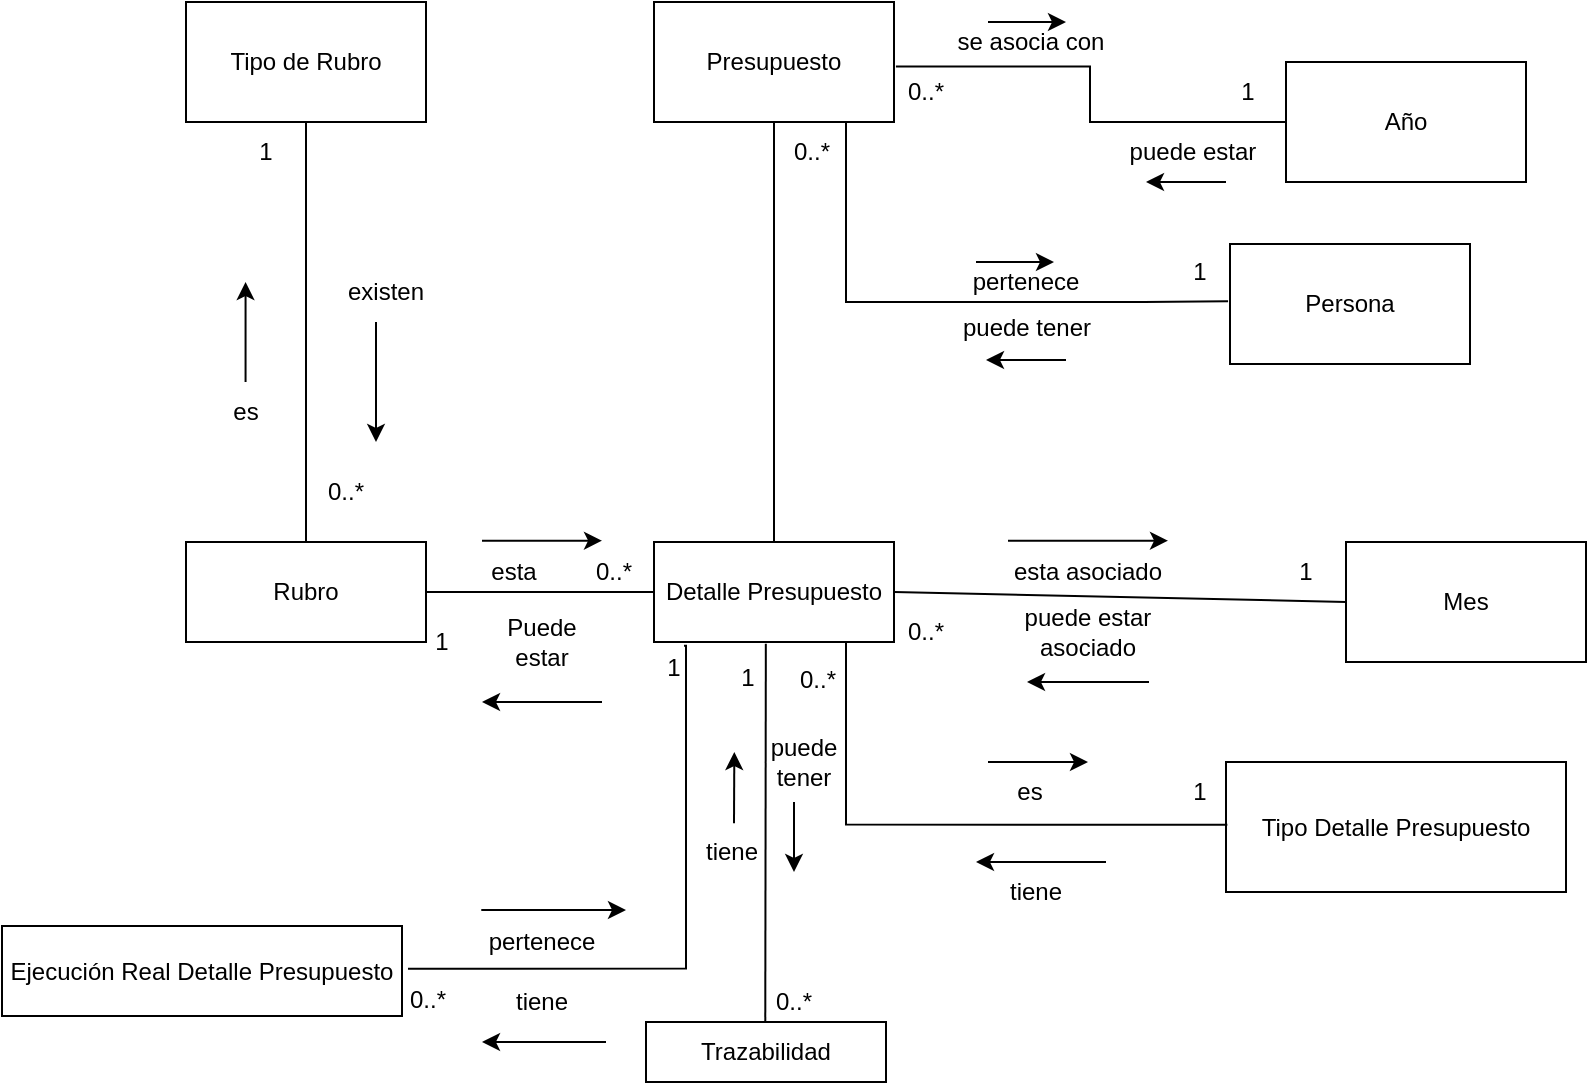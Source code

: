 <mxfile version="20.2.3" type="device"><diagram id="C5RBs43oDa-KdzZeNtuy" name="Page-1"><mxGraphModel dx="363" dy="148" grid="1" gridSize="10" guides="1" tooltips="1" connect="0" arrows="0" fold="1" page="1" pageScale="1" pageWidth="827" pageHeight="1169" math="0" shadow="0"><root><mxCell id="WIyWlLk6GJQsqaUBKTNV-0"/><mxCell id="WIyWlLk6GJQsqaUBKTNV-1" parent="WIyWlLk6GJQsqaUBKTNV-0"/><mxCell id="WJLRLvmz7m52M2c8Ak2l-0" value="Tipo de Rubro" style="rounded=0;whiteSpace=wrap;html=1;" parent="WIyWlLk6GJQsqaUBKTNV-1" vertex="1"><mxGeometry x="110" y="100" width="120" height="60" as="geometry"/></mxCell><mxCell id="WJLRLvmz7m52M2c8Ak2l-1" value="Rubro" style="rounded=0;whiteSpace=wrap;html=1;" parent="WIyWlLk6GJQsqaUBKTNV-1" vertex="1"><mxGeometry x="110" y="370" width="120" height="50" as="geometry"/></mxCell><mxCell id="WJLRLvmz7m52M2c8Ak2l-3" value="Detalle Presupuesto" style="rounded=0;whiteSpace=wrap;html=1;" parent="WIyWlLk6GJQsqaUBKTNV-1" vertex="1"><mxGeometry x="344" y="370" width="120" height="50" as="geometry"/></mxCell><mxCell id="WJLRLvmz7m52M2c8Ak2l-4" value="Mes" style="rounded=0;whiteSpace=wrap;html=1;" parent="WIyWlLk6GJQsqaUBKTNV-1" vertex="1"><mxGeometry x="690" y="370" width="120" height="60" as="geometry"/></mxCell><mxCell id="WJLRLvmz7m52M2c8Ak2l-5" value="Presupuesto" style="rounded=0;whiteSpace=wrap;html=1;" parent="WIyWlLk6GJQsqaUBKTNV-1" vertex="1"><mxGeometry x="344" y="100" width="120" height="60" as="geometry"/></mxCell><mxCell id="WJLRLvmz7m52M2c8Ak2l-6" value="Año" style="rounded=0;whiteSpace=wrap;html=1;" parent="WIyWlLk6GJQsqaUBKTNV-1" vertex="1"><mxGeometry x="660" y="130" width="120" height="60" as="geometry"/></mxCell><mxCell id="WJLRLvmz7m52M2c8Ak2l-7" value="Persona" style="rounded=0;whiteSpace=wrap;html=1;" parent="WIyWlLk6GJQsqaUBKTNV-1" vertex="1"><mxGeometry x="632" y="221" width="120" height="60" as="geometry"/></mxCell><mxCell id="WJLRLvmz7m52M2c8Ak2l-12" value="" style="endArrow=none;html=1;rounded=0;exitX=1;exitY=0.5;exitDx=0;exitDy=0;" parent="WIyWlLk6GJQsqaUBKTNV-1" source="WJLRLvmz7m52M2c8Ak2l-1" target="WJLRLvmz7m52M2c8Ak2l-3" edge="1"><mxGeometry width="50" height="50" relative="1" as="geometry"><mxPoint x="220" y="430" as="sourcePoint"/><mxPoint x="340" y="400" as="targetPoint"/></mxGeometry></mxCell><mxCell id="WJLRLvmz7m52M2c8Ak2l-13" value="0..*" style="text;html=1;strokeColor=none;fillColor=none;align=center;verticalAlign=middle;whiteSpace=wrap;rounded=0;" parent="WIyWlLk6GJQsqaUBKTNV-1" vertex="1"><mxGeometry x="160" y="330" width="60" height="30" as="geometry"/></mxCell><mxCell id="WJLRLvmz7m52M2c8Ak2l-14" value="1" style="text;html=1;strokeColor=none;fillColor=none;align=center;verticalAlign=middle;whiteSpace=wrap;rounded=0;" parent="WIyWlLk6GJQsqaUBKTNV-1" vertex="1"><mxGeometry x="120" y="160" width="60" height="30" as="geometry"/></mxCell><mxCell id="WJLRLvmz7m52M2c8Ak2l-16" value="" style="endArrow=none;html=1;rounded=0;entryX=0;entryY=0.5;entryDx=0;entryDy=0;exitX=1;exitY=0.5;exitDx=0;exitDy=0;" parent="WIyWlLk6GJQsqaUBKTNV-1" source="WJLRLvmz7m52M2c8Ak2l-3" target="WJLRLvmz7m52M2c8Ak2l-4" edge="1"><mxGeometry width="50" height="50" relative="1" as="geometry"><mxPoint x="490" y="400" as="sourcePoint"/><mxPoint x="514" y="350" as="targetPoint"/></mxGeometry></mxCell><mxCell id="WJLRLvmz7m52M2c8Ak2l-17" value="" style="endArrow=none;html=1;rounded=0;entryX=0.5;entryY=1;entryDx=0;entryDy=0;" parent="WIyWlLk6GJQsqaUBKTNV-1" source="WJLRLvmz7m52M2c8Ak2l-3" target="WJLRLvmz7m52M2c8Ak2l-5" edge="1"><mxGeometry width="50" height="50" relative="1" as="geometry"><mxPoint x="340" y="300" as="sourcePoint"/><mxPoint x="390" y="250" as="targetPoint"/></mxGeometry></mxCell><mxCell id="WJLRLvmz7m52M2c8Ak2l-18" value="" style="endArrow=none;html=1;rounded=0;exitX=0.5;exitY=0;exitDx=0;exitDy=0;" parent="WIyWlLk6GJQsqaUBKTNV-1" source="WJLRLvmz7m52M2c8Ak2l-1" target="WJLRLvmz7m52M2c8Ak2l-0" edge="1"><mxGeometry width="50" height="50" relative="1" as="geometry"><mxPoint x="340" y="300" as="sourcePoint"/><mxPoint x="390" y="250" as="targetPoint"/></mxGeometry></mxCell><mxCell id="WJLRLvmz7m52M2c8Ak2l-19" value="Tipo Detalle Presupuesto" style="rounded=0;whiteSpace=wrap;html=1;" parent="WIyWlLk6GJQsqaUBKTNV-1" vertex="1"><mxGeometry x="630" y="480" width="170" height="65" as="geometry"/></mxCell><mxCell id="WJLRLvmz7m52M2c8Ak2l-23" value="" style="endArrow=classic;html=1;rounded=0;" parent="WIyWlLk6GJQsqaUBKTNV-1" edge="1"><mxGeometry width="50" height="50" relative="1" as="geometry"><mxPoint x="205" y="260" as="sourcePoint"/><mxPoint x="205" y="320" as="targetPoint"/></mxGeometry></mxCell><mxCell id="WJLRLvmz7m52M2c8Ak2l-25" value="existen" style="text;html=1;strokeColor=none;fillColor=none;align=center;verticalAlign=middle;whiteSpace=wrap;rounded=0;" parent="WIyWlLk6GJQsqaUBKTNV-1" vertex="1"><mxGeometry x="180" y="230" width="60" height="30" as="geometry"/></mxCell><mxCell id="WJLRLvmz7m52M2c8Ak2l-28" value="es" style="text;html=1;strokeColor=none;fillColor=none;align=center;verticalAlign=middle;whiteSpace=wrap;rounded=0;" parent="WIyWlLk6GJQsqaUBKTNV-1" vertex="1"><mxGeometry x="110" y="290" width="60" height="30" as="geometry"/></mxCell><mxCell id="WJLRLvmz7m52M2c8Ak2l-29" value="" style="endArrow=classic;html=1;rounded=0;" parent="WIyWlLk6GJQsqaUBKTNV-1" edge="1"><mxGeometry width="50" height="50" relative="1" as="geometry"><mxPoint x="139.78" y="290" as="sourcePoint"/><mxPoint x="139.78" y="240" as="targetPoint"/><Array as="points"><mxPoint x="139.78" y="280"/></Array></mxGeometry></mxCell><mxCell id="WJLRLvmz7m52M2c8Ak2l-30" value="" style="endArrow=none;html=1;rounded=0;edgeStyle=orthogonalEdgeStyle;exitX=1.008;exitY=0.538;exitDx=0;exitDy=0;exitPerimeter=0;entryX=0;entryY=0.5;entryDx=0;entryDy=0;entryPerimeter=0;" parent="WIyWlLk6GJQsqaUBKTNV-1" source="WJLRLvmz7m52M2c8Ak2l-5" target="WJLRLvmz7m52M2c8Ak2l-6" edge="1"><mxGeometry width="50" height="50" relative="1" as="geometry"><mxPoint x="400" y="220" as="sourcePoint"/><mxPoint x="450" y="170" as="targetPoint"/></mxGeometry></mxCell><mxCell id="WJLRLvmz7m52M2c8Ak2l-31" value="0..*" style="text;html=1;strokeColor=none;fillColor=none;align=center;verticalAlign=middle;whiteSpace=wrap;rounded=0;" parent="WIyWlLk6GJQsqaUBKTNV-1" vertex="1"><mxGeometry x="460" y="130" width="40" height="30" as="geometry"/></mxCell><mxCell id="WJLRLvmz7m52M2c8Ak2l-33" value="1" style="text;html=1;strokeColor=none;fillColor=none;align=center;verticalAlign=middle;whiteSpace=wrap;rounded=0;" parent="WIyWlLk6GJQsqaUBKTNV-1" vertex="1"><mxGeometry x="611" y="130" width="60" height="30" as="geometry"/></mxCell><mxCell id="WJLRLvmz7m52M2c8Ak2l-34" value="" style="endArrow=none;html=1;rounded=0;edgeStyle=orthogonalEdgeStyle;entryX=-0.008;entryY=0.478;entryDx=0;entryDy=0;entryPerimeter=0;" parent="WIyWlLk6GJQsqaUBKTNV-1" source="WJLRLvmz7m52M2c8Ak2l-5" target="WJLRLvmz7m52M2c8Ak2l-7" edge="1"><mxGeometry width="50" height="50" relative="1" as="geometry"><mxPoint x="430" y="180" as="sourcePoint"/><mxPoint x="514" y="200" as="targetPoint"/><Array as="points"><mxPoint x="440" y="250"/><mxPoint x="589" y="250"/></Array></mxGeometry></mxCell><mxCell id="WJLRLvmz7m52M2c8Ak2l-35" value="0..*" style="text;html=1;strokeColor=none;fillColor=none;align=center;verticalAlign=middle;whiteSpace=wrap;rounded=0;" parent="WIyWlLk6GJQsqaUBKTNV-1" vertex="1"><mxGeometry x="455" y="400" width="50" height="30" as="geometry"/></mxCell><mxCell id="WJLRLvmz7m52M2c8Ak2l-36" value="1" style="text;html=1;strokeColor=none;fillColor=none;align=center;verticalAlign=middle;whiteSpace=wrap;rounded=0;" parent="WIyWlLk6GJQsqaUBKTNV-1" vertex="1"><mxGeometry x="650" y="370" width="40" height="30" as="geometry"/></mxCell><mxCell id="WJLRLvmz7m52M2c8Ak2l-37" value="esta asociado" style="text;html=1;strokeColor=none;fillColor=none;align=center;verticalAlign=middle;whiteSpace=wrap;rounded=0;" parent="WIyWlLk6GJQsqaUBKTNV-1" vertex="1"><mxGeometry x="511" y="370" width="100" height="30" as="geometry"/></mxCell><mxCell id="WJLRLvmz7m52M2c8Ak2l-38" value="puede estar asociado" style="text;html=1;strokeColor=none;fillColor=none;align=center;verticalAlign=middle;whiteSpace=wrap;rounded=0;" parent="WIyWlLk6GJQsqaUBKTNV-1" vertex="1"><mxGeometry x="511" y="405" width="100" height="20" as="geometry"/></mxCell><mxCell id="WJLRLvmz7m52M2c8Ak2l-40" value="" style="endArrow=classic;html=1;rounded=0;" parent="WIyWlLk6GJQsqaUBKTNV-1" edge="1"><mxGeometry width="50" height="50" relative="1" as="geometry"><mxPoint x="521" y="369.33" as="sourcePoint"/><mxPoint x="601" y="369.33" as="targetPoint"/></mxGeometry></mxCell><mxCell id="WJLRLvmz7m52M2c8Ak2l-41" value="" style="endArrow=classic;html=1;rounded=0;" parent="WIyWlLk6GJQsqaUBKTNV-1" edge="1"><mxGeometry width="50" height="50" relative="1" as="geometry"><mxPoint x="591.5" y="440.0" as="sourcePoint"/><mxPoint x="530.5" y="440" as="targetPoint"/></mxGeometry></mxCell><mxCell id="WJLRLvmz7m52M2c8Ak2l-42" value="" style="endArrow=none;html=1;rounded=0;edgeStyle=orthogonalEdgeStyle;exitX=0.004;exitY=0.482;exitDx=0;exitDy=0;exitPerimeter=0;entryX=0.805;entryY=0.997;entryDx=0;entryDy=0;entryPerimeter=0;" parent="WIyWlLk6GJQsqaUBKTNV-1" source="WJLRLvmz7m52M2c8Ak2l-19" edge="1" target="WJLRLvmz7m52M2c8Ak2l-3"><mxGeometry width="50" height="50" relative="1" as="geometry"><mxPoint x="600" y="530" as="sourcePoint"/><mxPoint x="403" y="430" as="targetPoint"/><Array as="points"><mxPoint x="440" y="511"/><mxPoint x="440" y="420"/></Array></mxGeometry></mxCell><mxCell id="WJLRLvmz7m52M2c8Ak2l-43" value="1" style="text;html=1;strokeColor=none;fillColor=none;align=center;verticalAlign=middle;whiteSpace=wrap;rounded=0;" parent="WIyWlLk6GJQsqaUBKTNV-1" vertex="1"><mxGeometry x="218" y="405" width="40" height="30" as="geometry"/></mxCell><mxCell id="WJLRLvmz7m52M2c8Ak2l-44" value="esta" style="text;html=1;strokeColor=none;fillColor=none;align=center;verticalAlign=middle;whiteSpace=wrap;rounded=0;" parent="WIyWlLk6GJQsqaUBKTNV-1" vertex="1"><mxGeometry x="244" y="380" width="60" height="10" as="geometry"/></mxCell><mxCell id="WJLRLvmz7m52M2c8Ak2l-45" value="0..*" style="text;html=1;strokeColor=none;fillColor=none;align=center;verticalAlign=middle;whiteSpace=wrap;rounded=0;" parent="WIyWlLk6GJQsqaUBKTNV-1" vertex="1"><mxGeometry x="304" y="370" width="40" height="30" as="geometry"/></mxCell><mxCell id="WJLRLvmz7m52M2c8Ak2l-46" value="Puede estar" style="text;html=1;strokeColor=none;fillColor=none;align=center;verticalAlign=middle;whiteSpace=wrap;rounded=0;" parent="WIyWlLk6GJQsqaUBKTNV-1" vertex="1"><mxGeometry x="258" y="405" width="60" height="30" as="geometry"/></mxCell><mxCell id="WJLRLvmz7m52M2c8Ak2l-47" value="" style="endArrow=classic;html=1;rounded=0;" parent="WIyWlLk6GJQsqaUBKTNV-1" edge="1"><mxGeometry width="50" height="50" relative="1" as="geometry"><mxPoint x="318" y="450" as="sourcePoint"/><mxPoint x="258" y="450" as="targetPoint"/></mxGeometry></mxCell><mxCell id="WJLRLvmz7m52M2c8Ak2l-48" value="" style="endArrow=classic;html=1;rounded=0;" parent="WIyWlLk6GJQsqaUBKTNV-1" edge="1"><mxGeometry width="50" height="50" relative="1" as="geometry"><mxPoint x="258" y="369.33" as="sourcePoint"/><mxPoint x="318" y="369.33" as="targetPoint"/></mxGeometry></mxCell><mxCell id="WJLRLvmz7m52M2c8Ak2l-49" value="0..*" style="text;html=1;strokeColor=none;fillColor=none;align=center;verticalAlign=middle;whiteSpace=wrap;rounded=0;" parent="WIyWlLk6GJQsqaUBKTNV-1" vertex="1"><mxGeometry x="410" y="160" width="26" height="30" as="geometry"/></mxCell><mxCell id="WJLRLvmz7m52M2c8Ak2l-50" value="1" style="text;html=1;strokeColor=none;fillColor=none;align=center;verticalAlign=middle;whiteSpace=wrap;rounded=0;" parent="WIyWlLk6GJQsqaUBKTNV-1" vertex="1"><mxGeometry x="602" y="220" width="30" height="30" as="geometry"/></mxCell><mxCell id="WJLRLvmz7m52M2c8Ak2l-51" value="pertenece" style="text;html=1;strokeColor=none;fillColor=none;align=center;verticalAlign=middle;whiteSpace=wrap;rounded=0;" parent="WIyWlLk6GJQsqaUBKTNV-1" vertex="1"><mxGeometry x="500" y="230" width="60" height="20" as="geometry"/></mxCell><mxCell id="WJLRLvmz7m52M2c8Ak2l-52" value="" style="endArrow=classic;html=1;rounded=0;" parent="WIyWlLk6GJQsqaUBKTNV-1" edge="1"><mxGeometry width="50" height="50" relative="1" as="geometry"><mxPoint x="550" y="279" as="sourcePoint"/><mxPoint x="510" y="279" as="targetPoint"/></mxGeometry></mxCell><mxCell id="WJLRLvmz7m52M2c8Ak2l-53" value="puede tener" style="text;html=1;strokeColor=none;fillColor=none;align=center;verticalAlign=middle;whiteSpace=wrap;rounded=0;" parent="WIyWlLk6GJQsqaUBKTNV-1" vertex="1"><mxGeometry x="489.5" y="252" width="81" height="22" as="geometry"/></mxCell><mxCell id="WJLRLvmz7m52M2c8Ak2l-54" value="" style="endArrow=classic;html=1;rounded=0;" parent="WIyWlLk6GJQsqaUBKTNV-1" edge="1"><mxGeometry width="50" height="50" relative="1" as="geometry"><mxPoint x="505" y="230" as="sourcePoint"/><mxPoint x="544" y="230" as="targetPoint"/></mxGeometry></mxCell><mxCell id="WJLRLvmz7m52M2c8Ak2l-55" value="se asocia con" style="text;html=1;strokeColor=none;fillColor=none;align=center;verticalAlign=middle;whiteSpace=wrap;rounded=0;" parent="WIyWlLk6GJQsqaUBKTNV-1" vertex="1"><mxGeometry x="489.5" y="110" width="85" height="20" as="geometry"/></mxCell><mxCell id="WJLRLvmz7m52M2c8Ak2l-56" value="puede estar" style="text;html=1;strokeColor=none;fillColor=none;align=center;verticalAlign=middle;whiteSpace=wrap;rounded=0;" parent="WIyWlLk6GJQsqaUBKTNV-1" vertex="1"><mxGeometry x="570.5" y="165" width="85" height="20" as="geometry"/></mxCell><mxCell id="WJLRLvmz7m52M2c8Ak2l-57" value="" style="endArrow=classic;html=1;rounded=0;" parent="WIyWlLk6GJQsqaUBKTNV-1" edge="1"><mxGeometry width="50" height="50" relative="1" as="geometry"><mxPoint x="511" y="110" as="sourcePoint"/><mxPoint x="550" y="110" as="targetPoint"/></mxGeometry></mxCell><mxCell id="WJLRLvmz7m52M2c8Ak2l-58" value="" style="endArrow=classic;html=1;rounded=0;" parent="WIyWlLk6GJQsqaUBKTNV-1" edge="1"><mxGeometry width="50" height="50" relative="1" as="geometry"><mxPoint x="630" y="190" as="sourcePoint"/><mxPoint x="590" y="190" as="targetPoint"/></mxGeometry></mxCell><mxCell id="WJLRLvmz7m52M2c8Ak2l-60" value="Ejecución Real Detalle Presupuesto" style="rounded=0;whiteSpace=wrap;html=1;" parent="WIyWlLk6GJQsqaUBKTNV-1" vertex="1"><mxGeometry x="18" y="562" width="200" height="45" as="geometry"/></mxCell><mxCell id="WJLRLvmz7m52M2c8Ak2l-62" value="" style="endArrow=none;html=1;rounded=0;edgeStyle=orthogonalEdgeStyle;exitX=1.015;exitY=0.474;exitDx=0;exitDy=0;exitPerimeter=0;entryX=0.125;entryY=1.037;entryDx=0;entryDy=0;entryPerimeter=0;" parent="WIyWlLk6GJQsqaUBKTNV-1" source="WJLRLvmz7m52M2c8Ak2l-60" target="WJLRLvmz7m52M2c8Ak2l-3" edge="1"><mxGeometry width="50" height="50" relative="1" as="geometry"><mxPoint x="290" y="540" as="sourcePoint"/><mxPoint x="360" y="432" as="targetPoint"/><Array as="points"><mxPoint x="360" y="583"/><mxPoint x="360" y="422"/></Array></mxGeometry></mxCell><mxCell id="WJLRLvmz7m52M2c8Ak2l-63" value="0..*" style="text;html=1;strokeColor=none;fillColor=none;align=center;verticalAlign=middle;whiteSpace=wrap;rounded=0;" parent="WIyWlLk6GJQsqaUBKTNV-1" vertex="1"><mxGeometry x="210" y="590" width="42" height="17" as="geometry"/></mxCell><mxCell id="WJLRLvmz7m52M2c8Ak2l-64" value="1" style="text;html=1;strokeColor=none;fillColor=none;align=center;verticalAlign=middle;whiteSpace=wrap;rounded=0;" parent="WIyWlLk6GJQsqaUBKTNV-1" vertex="1"><mxGeometry x="344" y="429" width="20" height="7" as="geometry"/></mxCell><mxCell id="WJLRLvmz7m52M2c8Ak2l-66" value="pertenece" style="text;html=1;strokeColor=none;fillColor=none;align=center;verticalAlign=middle;whiteSpace=wrap;rounded=0;" parent="WIyWlLk6GJQsqaUBKTNV-1" vertex="1"><mxGeometry x="258" y="555" width="60" height="30" as="geometry"/></mxCell><mxCell id="WJLRLvmz7m52M2c8Ak2l-67" value="" style="endArrow=classic;html=1;rounded=0;exitX=-0.006;exitY=-0.033;exitDx=0;exitDy=0;exitPerimeter=0;" parent="WIyWlLk6GJQsqaUBKTNV-1" source="WJLRLvmz7m52M2c8Ak2l-66" edge="1"><mxGeometry width="50" height="50" relative="1" as="geometry"><mxPoint x="290" y="540" as="sourcePoint"/><mxPoint x="330" y="554" as="targetPoint"/></mxGeometry></mxCell><mxCell id="WJLRLvmz7m52M2c8Ak2l-68" value="tiene" style="text;html=1;strokeColor=none;fillColor=none;align=center;verticalAlign=middle;whiteSpace=wrap;rounded=0;" parent="WIyWlLk6GJQsqaUBKTNV-1" vertex="1"><mxGeometry x="267" y="590" width="42" height="20" as="geometry"/></mxCell><mxCell id="WJLRLvmz7m52M2c8Ak2l-69" value="" style="endArrow=classic;html=1;rounded=0;" parent="WIyWlLk6GJQsqaUBKTNV-1" edge="1"><mxGeometry width="50" height="50" relative="1" as="geometry"><mxPoint x="320" y="620" as="sourcePoint"/><mxPoint x="258" y="620" as="targetPoint"/></mxGeometry></mxCell><mxCell id="WJLRLvmz7m52M2c8Ak2l-70" value="0..*" style="text;html=1;strokeColor=none;fillColor=none;align=center;verticalAlign=middle;whiteSpace=wrap;rounded=0;" parent="WIyWlLk6GJQsqaUBKTNV-1" vertex="1"><mxGeometry x="416" y="433.5" width="20" height="10" as="geometry"/></mxCell><mxCell id="WJLRLvmz7m52M2c8Ak2l-71" value="1" style="text;html=1;strokeColor=none;fillColor=none;align=center;verticalAlign=middle;whiteSpace=wrap;rounded=0;" parent="WIyWlLk6GJQsqaUBKTNV-1" vertex="1"><mxGeometry x="607" y="490" width="20" height="10" as="geometry"/></mxCell><mxCell id="WJLRLvmz7m52M2c8Ak2l-72" value="" style="endArrow=classic;html=1;rounded=0;" parent="WIyWlLk6GJQsqaUBKTNV-1" edge="1"><mxGeometry width="50" height="50" relative="1" as="geometry"><mxPoint x="570" y="530" as="sourcePoint"/><mxPoint x="505" y="530" as="targetPoint"/></mxGeometry></mxCell><mxCell id="WJLRLvmz7m52M2c8Ak2l-73" value="" style="endArrow=classic;html=1;rounded=0;" parent="WIyWlLk6GJQsqaUBKTNV-1" edge="1"><mxGeometry width="50" height="50" relative="1" as="geometry"><mxPoint x="511" y="480" as="sourcePoint"/><mxPoint x="561" y="480" as="targetPoint"/></mxGeometry></mxCell><mxCell id="WJLRLvmz7m52M2c8Ak2l-75" value="es" style="text;html=1;strokeColor=none;fillColor=none;align=center;verticalAlign=middle;whiteSpace=wrap;rounded=0;" parent="WIyWlLk6GJQsqaUBKTNV-1" vertex="1"><mxGeometry x="512" y="485" width="40" height="20" as="geometry"/></mxCell><mxCell id="WJLRLvmz7m52M2c8Ak2l-76" value="tiene" style="text;html=1;strokeColor=none;fillColor=none;align=center;verticalAlign=middle;whiteSpace=wrap;rounded=0;" parent="WIyWlLk6GJQsqaUBKTNV-1" vertex="1"><mxGeometry x="515" y="535" width="40" height="20" as="geometry"/></mxCell><mxCell id="WAUeKTB4VPL3JYVY55jF-0" value="" style="endArrow=none;html=1;rounded=0;entryX=0.466;entryY=1.017;entryDx=0;entryDy=0;entryPerimeter=0;exitX=0.497;exitY=0.034;exitDx=0;exitDy=0;exitPerimeter=0;" edge="1" parent="WIyWlLk6GJQsqaUBKTNV-1" source="WAUeKTB4VPL3JYVY55jF-1" target="WJLRLvmz7m52M2c8Ak2l-3"><mxGeometry width="50" height="50" relative="1" as="geometry"><mxPoint x="400" y="610" as="sourcePoint"/><mxPoint x="480" y="420" as="targetPoint"/></mxGeometry></mxCell><mxCell id="WAUeKTB4VPL3JYVY55jF-1" value="Trazabilidad" style="rounded=0;whiteSpace=wrap;html=1;" vertex="1" parent="WIyWlLk6GJQsqaUBKTNV-1"><mxGeometry x="340" y="610" width="120" height="30" as="geometry"/></mxCell><mxCell id="WAUeKTB4VPL3JYVY55jF-2" value="1" style="text;html=1;strokeColor=none;fillColor=none;align=center;verticalAlign=middle;whiteSpace=wrap;rounded=0;" vertex="1" parent="WIyWlLk6GJQsqaUBKTNV-1"><mxGeometry x="384" y="432" width="14" height="11.5" as="geometry"/></mxCell><mxCell id="WAUeKTB4VPL3JYVY55jF-3" value="0..*" style="text;html=1;strokeColor=none;fillColor=none;align=center;verticalAlign=middle;whiteSpace=wrap;rounded=0;" vertex="1" parent="WIyWlLk6GJQsqaUBKTNV-1"><mxGeometry x="401" y="592.5" width="26" height="15" as="geometry"/></mxCell><mxCell id="WAUeKTB4VPL3JYVY55jF-4" value="" style="endArrow=classic;html=1;rounded=0;" edge="1" parent="WIyWlLk6GJQsqaUBKTNV-1"><mxGeometry width="50" height="50" relative="1" as="geometry"><mxPoint x="414" y="500" as="sourcePoint"/><mxPoint x="414" y="535" as="targetPoint"/></mxGeometry></mxCell><mxCell id="WAUeKTB4VPL3JYVY55jF-6" value="puede tener" style="text;html=1;strokeColor=none;fillColor=none;align=center;verticalAlign=middle;whiteSpace=wrap;rounded=0;" vertex="1" parent="WIyWlLk6GJQsqaUBKTNV-1"><mxGeometry x="396" y="475" width="46" height="10" as="geometry"/></mxCell><mxCell id="WAUeKTB4VPL3JYVY55jF-7" value="" style="endArrow=classic;html=1;rounded=0;" edge="1" parent="WIyWlLk6GJQsqaUBKTNV-1"><mxGeometry width="50" height="50" relative="1" as="geometry"><mxPoint x="384.0" y="510.66" as="sourcePoint"/><mxPoint x="384.16" y="475.004" as="targetPoint"/></mxGeometry></mxCell><mxCell id="WAUeKTB4VPL3JYVY55jF-8" value="tiene" style="text;html=1;strokeColor=none;fillColor=none;align=center;verticalAlign=middle;whiteSpace=wrap;rounded=0;" vertex="1" parent="WIyWlLk6GJQsqaUBKTNV-1"><mxGeometry x="368" y="520" width="30" height="10" as="geometry"/></mxCell></root></mxGraphModel></diagram></mxfile>